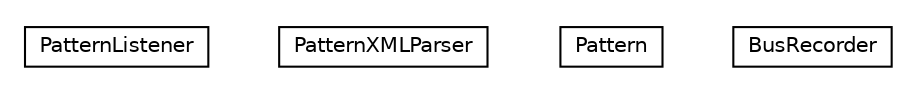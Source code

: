#!/usr/local/bin/dot
#
# Class diagram 
# Generated by UMLGraph version R5_6-24-gf6e263 (http://www.umlgraph.org/)
#

digraph G {
	edge [fontname="Helvetica",fontsize=10,labelfontname="Helvetica",labelfontsize=10];
	node [fontname="Helvetica",fontsize=10,shape=plaintext];
	nodesep=0.25;
	ranksep=0.5;
	// org.universAAL.tools.makrorecorder.osgi.pattern.PatternListener
	c1363873 [label=<<table title="org.universAAL.tools.makrorecorder.osgi.pattern.PatternListener" border="0" cellborder="1" cellspacing="0" cellpadding="2" port="p" href="./PatternListener.html">
		<tr><td><table border="0" cellspacing="0" cellpadding="1">
<tr><td align="center" balign="center"> PatternListener </td></tr>
		</table></td></tr>
		</table>>, URL="./PatternListener.html", fontname="Helvetica", fontcolor="black", fontsize=10.0];
	// org.universAAL.tools.makrorecorder.osgi.pattern.PatternXMLParser
	c1363874 [label=<<table title="org.universAAL.tools.makrorecorder.osgi.pattern.PatternXMLParser" border="0" cellborder="1" cellspacing="0" cellpadding="2" port="p" href="./PatternXMLParser.html">
		<tr><td><table border="0" cellspacing="0" cellpadding="1">
<tr><td align="center" balign="center"> PatternXMLParser </td></tr>
		</table></td></tr>
		</table>>, URL="./PatternXMLParser.html", fontname="Helvetica", fontcolor="black", fontsize=10.0];
	// org.universAAL.tools.makrorecorder.osgi.pattern.Pattern
	c1363875 [label=<<table title="org.universAAL.tools.makrorecorder.osgi.pattern.Pattern" border="0" cellborder="1" cellspacing="0" cellpadding="2" port="p" href="./Pattern.html">
		<tr><td><table border="0" cellspacing="0" cellpadding="1">
<tr><td align="center" balign="center"> Pattern </td></tr>
		</table></td></tr>
		</table>>, URL="./Pattern.html", fontname="Helvetica", fontcolor="black", fontsize=10.0];
	// org.universAAL.tools.makrorecorder.osgi.pattern.BusRecorder
	c1363876 [label=<<table title="org.universAAL.tools.makrorecorder.osgi.pattern.BusRecorder" border="0" cellborder="1" cellspacing="0" cellpadding="2" port="p" href="./BusRecorder.html">
		<tr><td><table border="0" cellspacing="0" cellpadding="1">
<tr><td align="center" balign="center"> BusRecorder </td></tr>
		</table></td></tr>
		</table>>, URL="./BusRecorder.html", fontname="Helvetica", fontcolor="black", fontsize=10.0];
}

